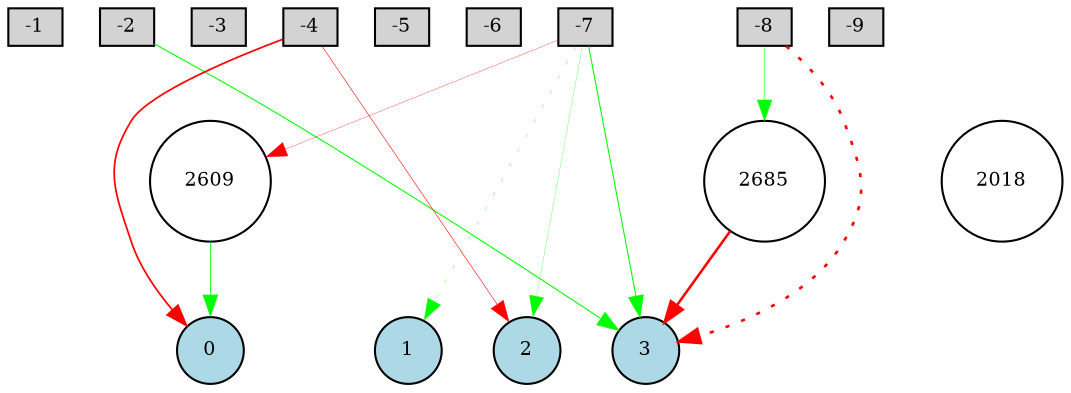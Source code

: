 digraph {
	node [fontsize=9 height=0.2 shape=circle width=0.2]
	subgraph inputs {
		node [shape=box style=filled]
		rank=source
		-1 [fillcolor=lightgray]
		-2 [fillcolor=lightgray]
		-1 -> -2 [style=invis]
		-3 [fillcolor=lightgray]
		-2 -> -3 [style=invis]
		-4 [fillcolor=lightgray]
		-3 -> -4 [style=invis]
		-5 [fillcolor=lightgray]
		-4 -> -5 [style=invis]
		-6 [fillcolor=lightgray]
		-5 -> -6 [style=invis]
		-7 [fillcolor=lightgray]
		-6 -> -7 [style=invis]
		-8 [fillcolor=lightgray]
		-7 -> -8 [style=invis]
		-9 [fillcolor=lightgray]
		-8 -> -9 [style=invis]
	}
	subgraph outputs {
		node [style=filled]
		rank=sink
		0 [fillcolor=lightblue fontsize=9 height=0.2 shape=circle width=0.2]
		1 [fillcolor=lightblue fontsize=9 height=0.2 shape=circle width=0.2]
		0 -> 1 [style=invis]
		2 [fillcolor=lightblue fontsize=9 height=0.2 shape=circle width=0.2]
		1 -> 2 [style=invis]
		3 [fillcolor=lightblue fontsize=9 height=0.2 shape=circle width=0.2]
		2 -> 3 [style=invis]
	}
	2018 [fillcolor=white style=filled]
	2609 [fillcolor=white style=filled]
	2685 [fillcolor=white style=filled]
	-7 -> 3 [color=green penwidth=0.5128234973043153 style=solid]
	-8 -> 3 [color=red penwidth=1.2547618106884555 style=dotted]
	-2 -> 3 [color=green penwidth=0.5128539325848405 style=solid]
	-4 -> 2 [color=red penwidth=0.27580898051371106 style=solid]
	-7 -> 1 [color=green penwidth=0.16822568538367189 style=dotted]
	-7 -> 2 [color=green penwidth=0.12726020310475863 style=solid]
	-4 -> 0 [color=red penwidth=0.8306553129804527 style=solid]
	-7 -> 2609 [color=red penwidth=0.15789815172247568 style=solid]
	2609 -> 0 [color=green penwidth=0.3787805520755959 style=solid]
	-8 -> 2685 [color=green penwidth=0.22805862582531364 style=solid]
	2685 -> 3 [color=red penwidth=1.2158001440285422 style=solid]
}
